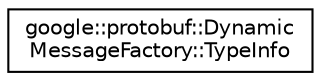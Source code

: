 digraph "类继承关系图"
{
 // LATEX_PDF_SIZE
  edge [fontname="Helvetica",fontsize="10",labelfontname="Helvetica",labelfontsize="10"];
  node [fontname="Helvetica",fontsize="10",shape=record];
  rankdir="LR";
  Node0 [label="google::protobuf::Dynamic\lMessageFactory::TypeInfo",height=0.2,width=0.4,color="black", fillcolor="white", style="filled",URL="$structgoogle_1_1protobuf_1_1DynamicMessageFactory_1_1TypeInfo.html",tooltip=" "];
}
